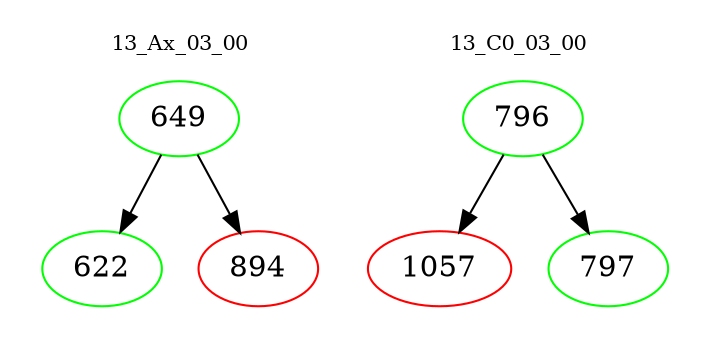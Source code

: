 digraph{
subgraph cluster_0 {
color = white
label = "13_Ax_03_00";
fontsize=10;
T0_649 [label="649", color="green"]
T0_649 -> T0_622 [color="black"]
T0_622 [label="622", color="green"]
T0_649 -> T0_894 [color="black"]
T0_894 [label="894", color="red"]
}
subgraph cluster_1 {
color = white
label = "13_C0_03_00";
fontsize=10;
T1_796 [label="796", color="green"]
T1_796 -> T1_1057 [color="black"]
T1_1057 [label="1057", color="red"]
T1_796 -> T1_797 [color="black"]
T1_797 [label="797", color="green"]
}
}
